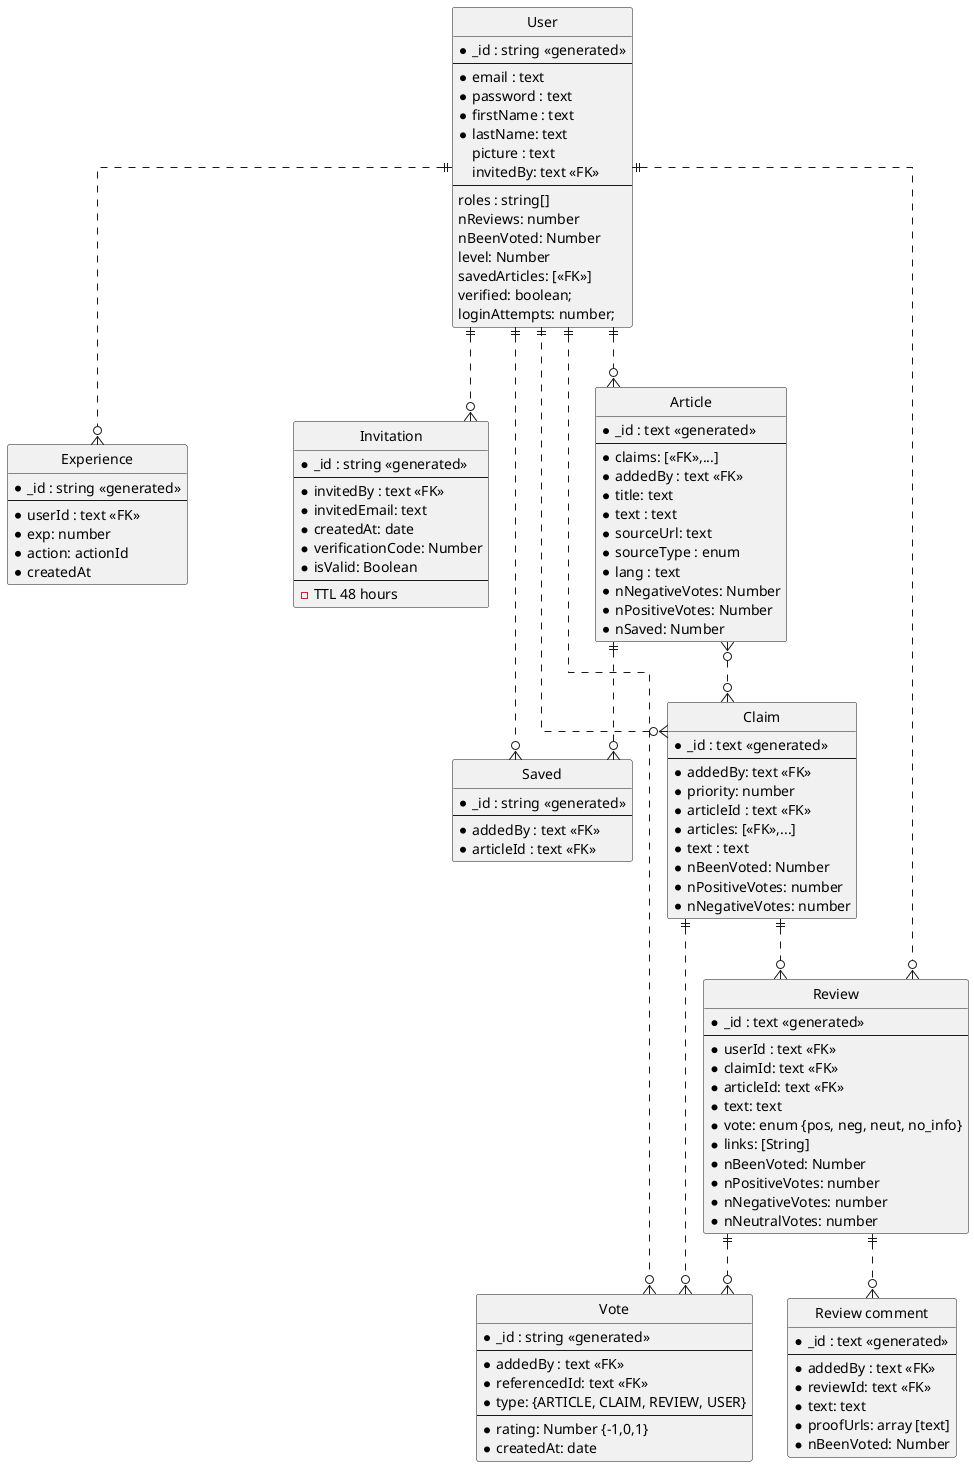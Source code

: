 @startuml Entity relations
' hide the spot
hide circle

' avoid problems with angled crows feet
skinparam linetype ortho

entity "User" as user {
  *_id : string <<generated>>
  --
  *email : text
  *password : text
  *firstName : text
  *lastName: text
  picture : text
  invitedBy: text <<FK>>
  --
  roles : string[]
  nReviews: number
  nBeenVoted: Number
  level: Number
  savedArticles: [<<FK>>]
  verified: boolean;
  loginAttempts: number;
}

entity "Experience" as exp {
  *_id : string <<generated>>
  --
  *userId : text <<FK>>
  *exp: number
  *action: actionId
  *createdAt
}

entity "Saved" as saved {
  *_id : string <<generated>>
  --
  *addedBy : text <<FK>>
  *articleId : text <<FK>>
}

entity "Invitation" as inv {
  *_id : string <<generated>>
  --
  *invitedBy : text <<FK>>
  *invitedEmail: text
  *createdAt: date
  *verificationCode: Number
  *isValid: Boolean
  --
  - TTL 48 hours
}

entity "Vote" as vote {
  *_id : string <<generated>>
  --
  *addedBy : text <<FK>>
  *referencedId: text <<FK>>
  *type: {ARTICLE, CLAIM, REVIEW, USER}
  --
  ' *text: Text
  *rating: Number {-1,0,1}
  *createdAt: date
}

entity "Article" as article {
  *_id : text <<generated>>
  --
  *claims: [<<FK>>,...]
  *addedBy : text <<FK>>
  *title: text
  *text : text
  *sourceUrl: text
  *sourceType : enum
  *lang : text
  *nNegativeVotes: Number
  *nPositiveVotes: Number
  *nSaved: Number
}

entity "Claim" as claim {
  *_id : text <<generated>>
  --
  *addedBy: text <<FK>>
  *priority: number
  *articleId : text <<FK>>
  *articles: [<<FK>>,...]
  *text : text
  *nBeenVoted: Number
  *nPositiveVotes: number
  *nNegativeVotes: number
}

entity "Review" as review {
  *_id : text <<generated>>
  --
  *userId : text <<FK>>
  *claimId: text <<FK>>
  *articleId: text <<FK>>
  *text: text
  *vote: enum {pos, neg, neut, no_info}
  *links: [String]
  *nBeenVoted: Number
  *nPositiveVotes: number
  *nNegativeVotes: number
  *nNeutralVotes: number
}

entity "Review comment" as reviewComment {
  *_id : text <<generated>>
  --
  *addedBy : text <<FK>>
  *reviewId: text <<FK>>
  *text: text
  *proofUrls: array [text] 
  *nBeenVoted: Number
}

user ||..o{ article
user ||..o{ inv
user ||..o{ saved
user ||..o{ vote
user ||..o{ exp
article }o..o{ claim
article ||..o{ saved
' article ||..o{ vote
user ||..o{ review
' user ||..o{ vote
claim ||..o{ review
claim }o..|| user
claim ||..o{ vote
review ||..o{ reviewComment
review ||..o{ vote
@enduml